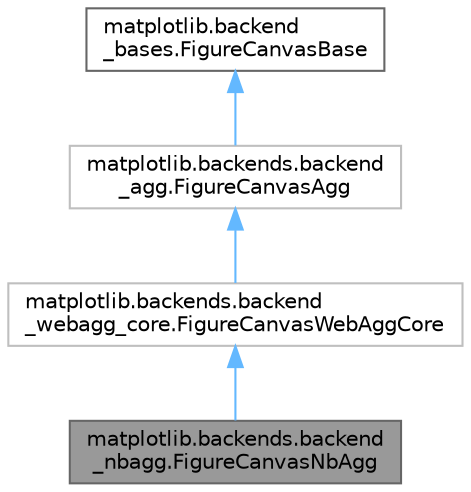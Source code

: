digraph "matplotlib.backends.backend_nbagg.FigureCanvasNbAgg"
{
 // LATEX_PDF_SIZE
  bgcolor="transparent";
  edge [fontname=Helvetica,fontsize=10,labelfontname=Helvetica,labelfontsize=10];
  node [fontname=Helvetica,fontsize=10,shape=box,height=0.2,width=0.4];
  Node1 [id="Node000001",label="matplotlib.backends.backend\l_nbagg.FigureCanvasNbAgg",height=0.2,width=0.4,color="gray40", fillcolor="grey60", style="filled", fontcolor="black",tooltip=" "];
  Node2 -> Node1 [id="edge1_Node000001_Node000002",dir="back",color="steelblue1",style="solid",tooltip=" "];
  Node2 [id="Node000002",label="matplotlib.backends.backend\l_webagg_core.FigureCanvasWebAggCore",height=0.2,width=0.4,color="grey75", fillcolor="white", style="filled",URL="$de/df7/classmatplotlib_1_1backends_1_1backend__webagg__core_1_1FigureCanvasWebAggCore.html",tooltip=" "];
  Node3 -> Node2 [id="edge2_Node000002_Node000003",dir="back",color="steelblue1",style="solid",tooltip=" "];
  Node3 [id="Node000003",label="matplotlib.backends.backend\l_agg.FigureCanvasAgg",height=0.2,width=0.4,color="grey75", fillcolor="white", style="filled",URL="$d0/d6f/classmatplotlib_1_1backends_1_1backend__agg_1_1FigureCanvasAgg.html",tooltip=" "];
  Node4 -> Node3 [id="edge3_Node000003_Node000004",dir="back",color="steelblue1",style="solid",tooltip=" "];
  Node4 [id="Node000004",label="matplotlib.backend\l_bases.FigureCanvasBase",height=0.2,width=0.4,color="gray40", fillcolor="white", style="filled",URL="$d9/d5f/classmatplotlib_1_1backend__bases_1_1FigureCanvasBase.html",tooltip=" "];
}

